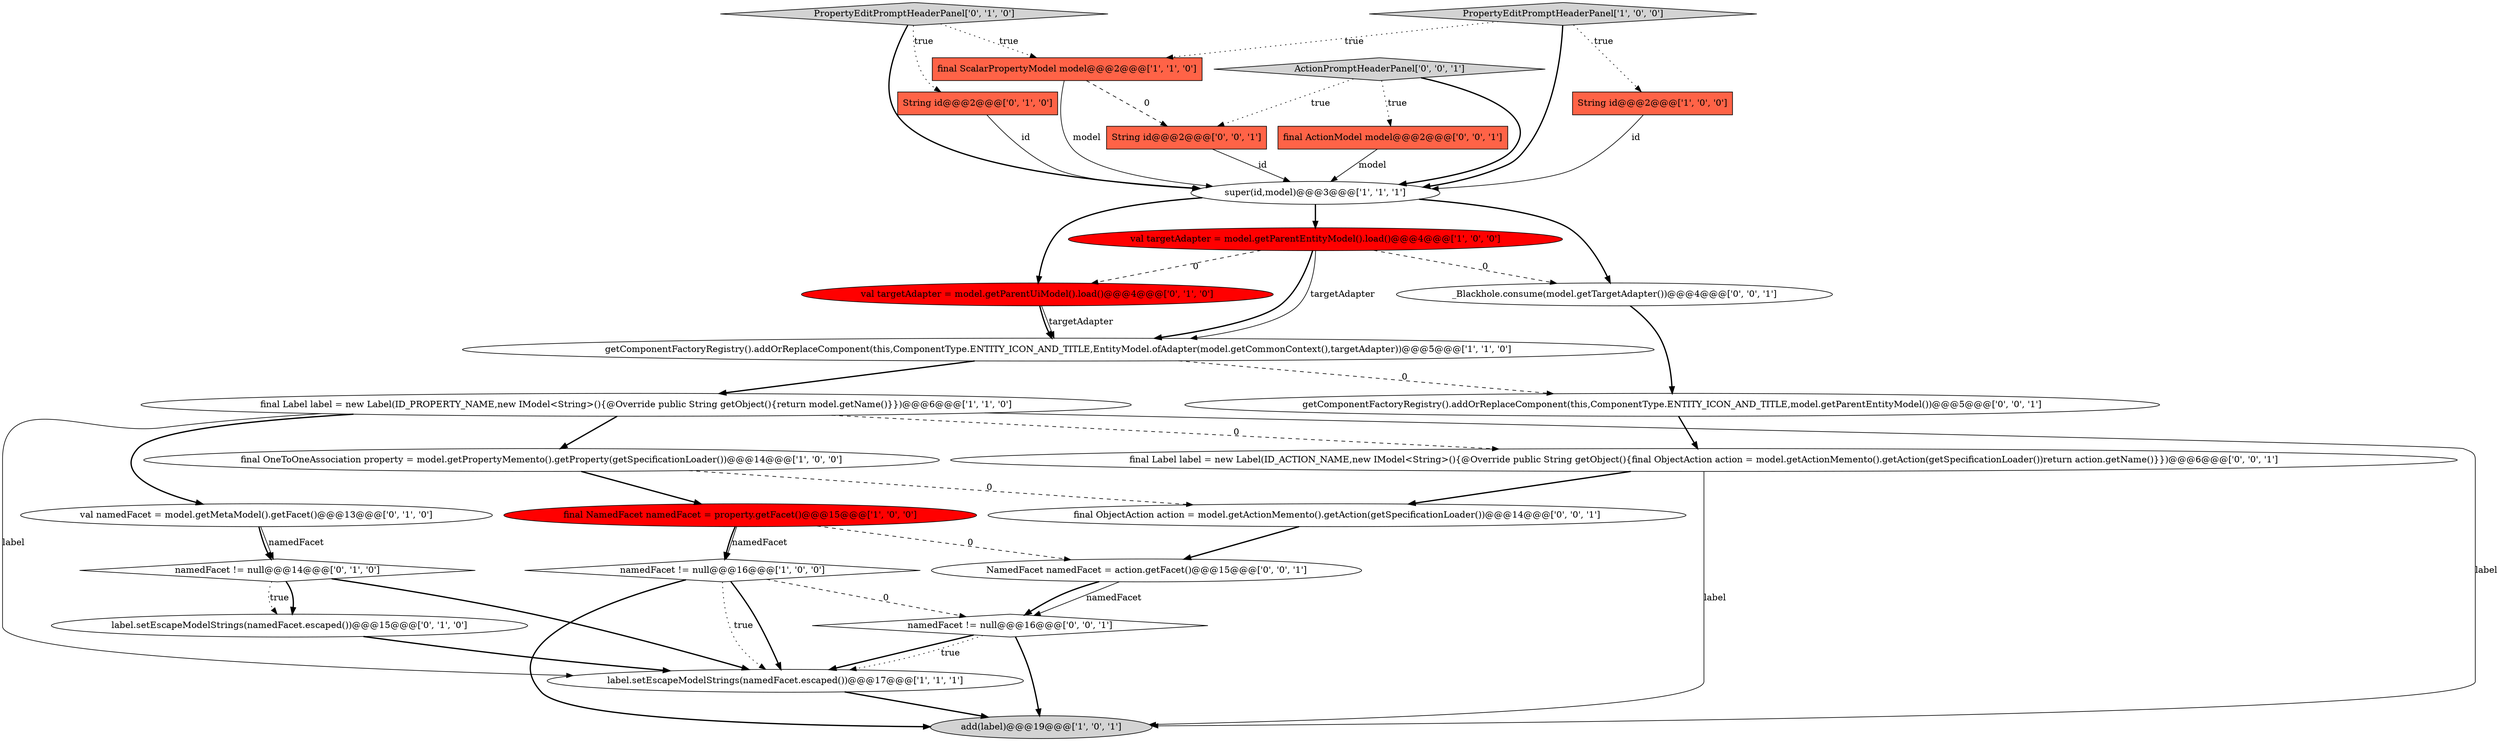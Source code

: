 digraph {
20 [style = filled, label = "getComponentFactoryRegistry().addOrReplaceComponent(this,ComponentType.ENTITY_ICON_AND_TITLE,model.getParentEntityModel())@@@5@@@['0', '0', '1']", fillcolor = white, shape = ellipse image = "AAA0AAABBB3BBB"];
12 [style = filled, label = "label.setEscapeModelStrings(namedFacet.escaped())@@@15@@@['0', '1', '0']", fillcolor = white, shape = ellipse image = "AAA0AAABBB2BBB"];
6 [style = filled, label = "super(id,model)@@@3@@@['1', '1', '1']", fillcolor = white, shape = ellipse image = "AAA0AAABBB1BBB"];
5 [style = filled, label = "final NamedFacet namedFacet = property.getFacet()@@@15@@@['1', '0', '0']", fillcolor = red, shape = ellipse image = "AAA1AAABBB1BBB"];
7 [style = filled, label = "add(label)@@@19@@@['1', '0', '1']", fillcolor = lightgray, shape = ellipse image = "AAA0AAABBB1BBB"];
19 [style = filled, label = "final ActionModel model@@@2@@@['0', '0', '1']", fillcolor = tomato, shape = box image = "AAA0AAABBB3BBB"];
4 [style = filled, label = "getComponentFactoryRegistry().addOrReplaceComponent(this,ComponentType.ENTITY_ICON_AND_TITLE,EntityModel.ofAdapter(model.getCommonContext(),targetAdapter))@@@5@@@['1', '1', '0']", fillcolor = white, shape = ellipse image = "AAA0AAABBB1BBB"];
26 [style = filled, label = "NamedFacet namedFacet = action.getFacet()@@@15@@@['0', '0', '1']", fillcolor = white, shape = ellipse image = "AAA0AAABBB3BBB"];
14 [style = filled, label = "String id@@@2@@@['0', '1', '0']", fillcolor = tomato, shape = box image = "AAA0AAABBB2BBB"];
11 [style = filled, label = "val targetAdapter = model.getParentEntityModel().load()@@@4@@@['1', '0', '0']", fillcolor = red, shape = ellipse image = "AAA1AAABBB1BBB"];
22 [style = filled, label = "namedFacet != null@@@16@@@['0', '0', '1']", fillcolor = white, shape = diamond image = "AAA0AAABBB3BBB"];
13 [style = filled, label = "val namedFacet = model.getMetaModel().getFacet()@@@13@@@['0', '1', '0']", fillcolor = white, shape = ellipse image = "AAA0AAABBB2BBB"];
16 [style = filled, label = "PropertyEditPromptHeaderPanel['0', '1', '0']", fillcolor = lightgray, shape = diamond image = "AAA0AAABBB2BBB"];
10 [style = filled, label = "PropertyEditPromptHeaderPanel['1', '0', '0']", fillcolor = lightgray, shape = diamond image = "AAA0AAABBB1BBB"];
25 [style = filled, label = "String id@@@2@@@['0', '0', '1']", fillcolor = tomato, shape = box image = "AAA0AAABBB3BBB"];
8 [style = filled, label = "final ScalarPropertyModel model@@@2@@@['1', '1', '0']", fillcolor = tomato, shape = box image = "AAA0AAABBB1BBB"];
24 [style = filled, label = "final ObjectAction action = model.getActionMemento().getAction(getSpecificationLoader())@@@14@@@['0', '0', '1']", fillcolor = white, shape = ellipse image = "AAA0AAABBB3BBB"];
17 [style = filled, label = "namedFacet != null@@@14@@@['0', '1', '0']", fillcolor = white, shape = diamond image = "AAA0AAABBB2BBB"];
0 [style = filled, label = "String id@@@2@@@['1', '0', '0']", fillcolor = tomato, shape = box image = "AAA0AAABBB1BBB"];
1 [style = filled, label = "final OneToOneAssociation property = model.getPropertyMemento().getProperty(getSpecificationLoader())@@@14@@@['1', '0', '0']", fillcolor = white, shape = ellipse image = "AAA0AAABBB1BBB"];
3 [style = filled, label = "namedFacet != null@@@16@@@['1', '0', '0']", fillcolor = white, shape = diamond image = "AAA0AAABBB1BBB"];
2 [style = filled, label = "final Label label = new Label(ID_PROPERTY_NAME,new IModel<String>(){@Override public String getObject(){return model.getName()}})@@@6@@@['1', '1', '0']", fillcolor = white, shape = ellipse image = "AAA0AAABBB1BBB"];
9 [style = filled, label = "label.setEscapeModelStrings(namedFacet.escaped())@@@17@@@['1', '1', '1']", fillcolor = white, shape = ellipse image = "AAA0AAABBB1BBB"];
18 [style = filled, label = "_Blackhole.consume(model.getTargetAdapter())@@@4@@@['0', '0', '1']", fillcolor = white, shape = ellipse image = "AAA0AAABBB3BBB"];
15 [style = filled, label = "val targetAdapter = model.getParentUiModel().load()@@@4@@@['0', '1', '0']", fillcolor = red, shape = ellipse image = "AAA1AAABBB2BBB"];
23 [style = filled, label = "final Label label = new Label(ID_ACTION_NAME,new IModel<String>(){@Override public String getObject(){final ObjectAction action = model.getActionMemento().getAction(getSpecificationLoader())return action.getName()}})@@@6@@@['0', '0', '1']", fillcolor = white, shape = ellipse image = "AAA0AAABBB3BBB"];
21 [style = filled, label = "ActionPromptHeaderPanel['0', '0', '1']", fillcolor = lightgray, shape = diamond image = "AAA0AAABBB3BBB"];
1->5 [style = bold, label=""];
13->17 [style = solid, label="namedFacet"];
5->3 [style = bold, label=""];
16->8 [style = dotted, label="true"];
10->8 [style = dotted, label="true"];
2->23 [style = dashed, label="0"];
21->6 [style = bold, label=""];
5->26 [style = dashed, label="0"];
11->15 [style = dashed, label="0"];
0->6 [style = solid, label="id"];
2->1 [style = bold, label=""];
6->18 [style = bold, label=""];
2->9 [style = solid, label="label"];
16->6 [style = bold, label=""];
17->9 [style = bold, label=""];
11->4 [style = bold, label=""];
22->9 [style = bold, label=""];
5->3 [style = solid, label="namedFacet"];
4->2 [style = bold, label=""];
3->22 [style = dashed, label="0"];
14->6 [style = solid, label="id"];
3->9 [style = dotted, label="true"];
9->7 [style = bold, label=""];
12->9 [style = bold, label=""];
15->4 [style = solid, label="targetAdapter"];
11->4 [style = solid, label="targetAdapter"];
10->6 [style = bold, label=""];
22->7 [style = bold, label=""];
6->15 [style = bold, label=""];
26->22 [style = bold, label=""];
2->13 [style = bold, label=""];
19->6 [style = solid, label="model"];
26->22 [style = solid, label="namedFacet"];
3->9 [style = bold, label=""];
21->25 [style = dotted, label="true"];
24->26 [style = bold, label=""];
13->17 [style = bold, label=""];
18->20 [style = bold, label=""];
23->24 [style = bold, label=""];
17->12 [style = bold, label=""];
20->23 [style = bold, label=""];
17->12 [style = dotted, label="true"];
3->7 [style = bold, label=""];
4->20 [style = dashed, label="0"];
1->24 [style = dashed, label="0"];
11->18 [style = dashed, label="0"];
6->11 [style = bold, label=""];
21->19 [style = dotted, label="true"];
23->7 [style = solid, label="label"];
16->14 [style = dotted, label="true"];
8->6 [style = solid, label="model"];
15->4 [style = bold, label=""];
2->7 [style = solid, label="label"];
10->0 [style = dotted, label="true"];
8->25 [style = dashed, label="0"];
22->9 [style = dotted, label="true"];
25->6 [style = solid, label="id"];
}
